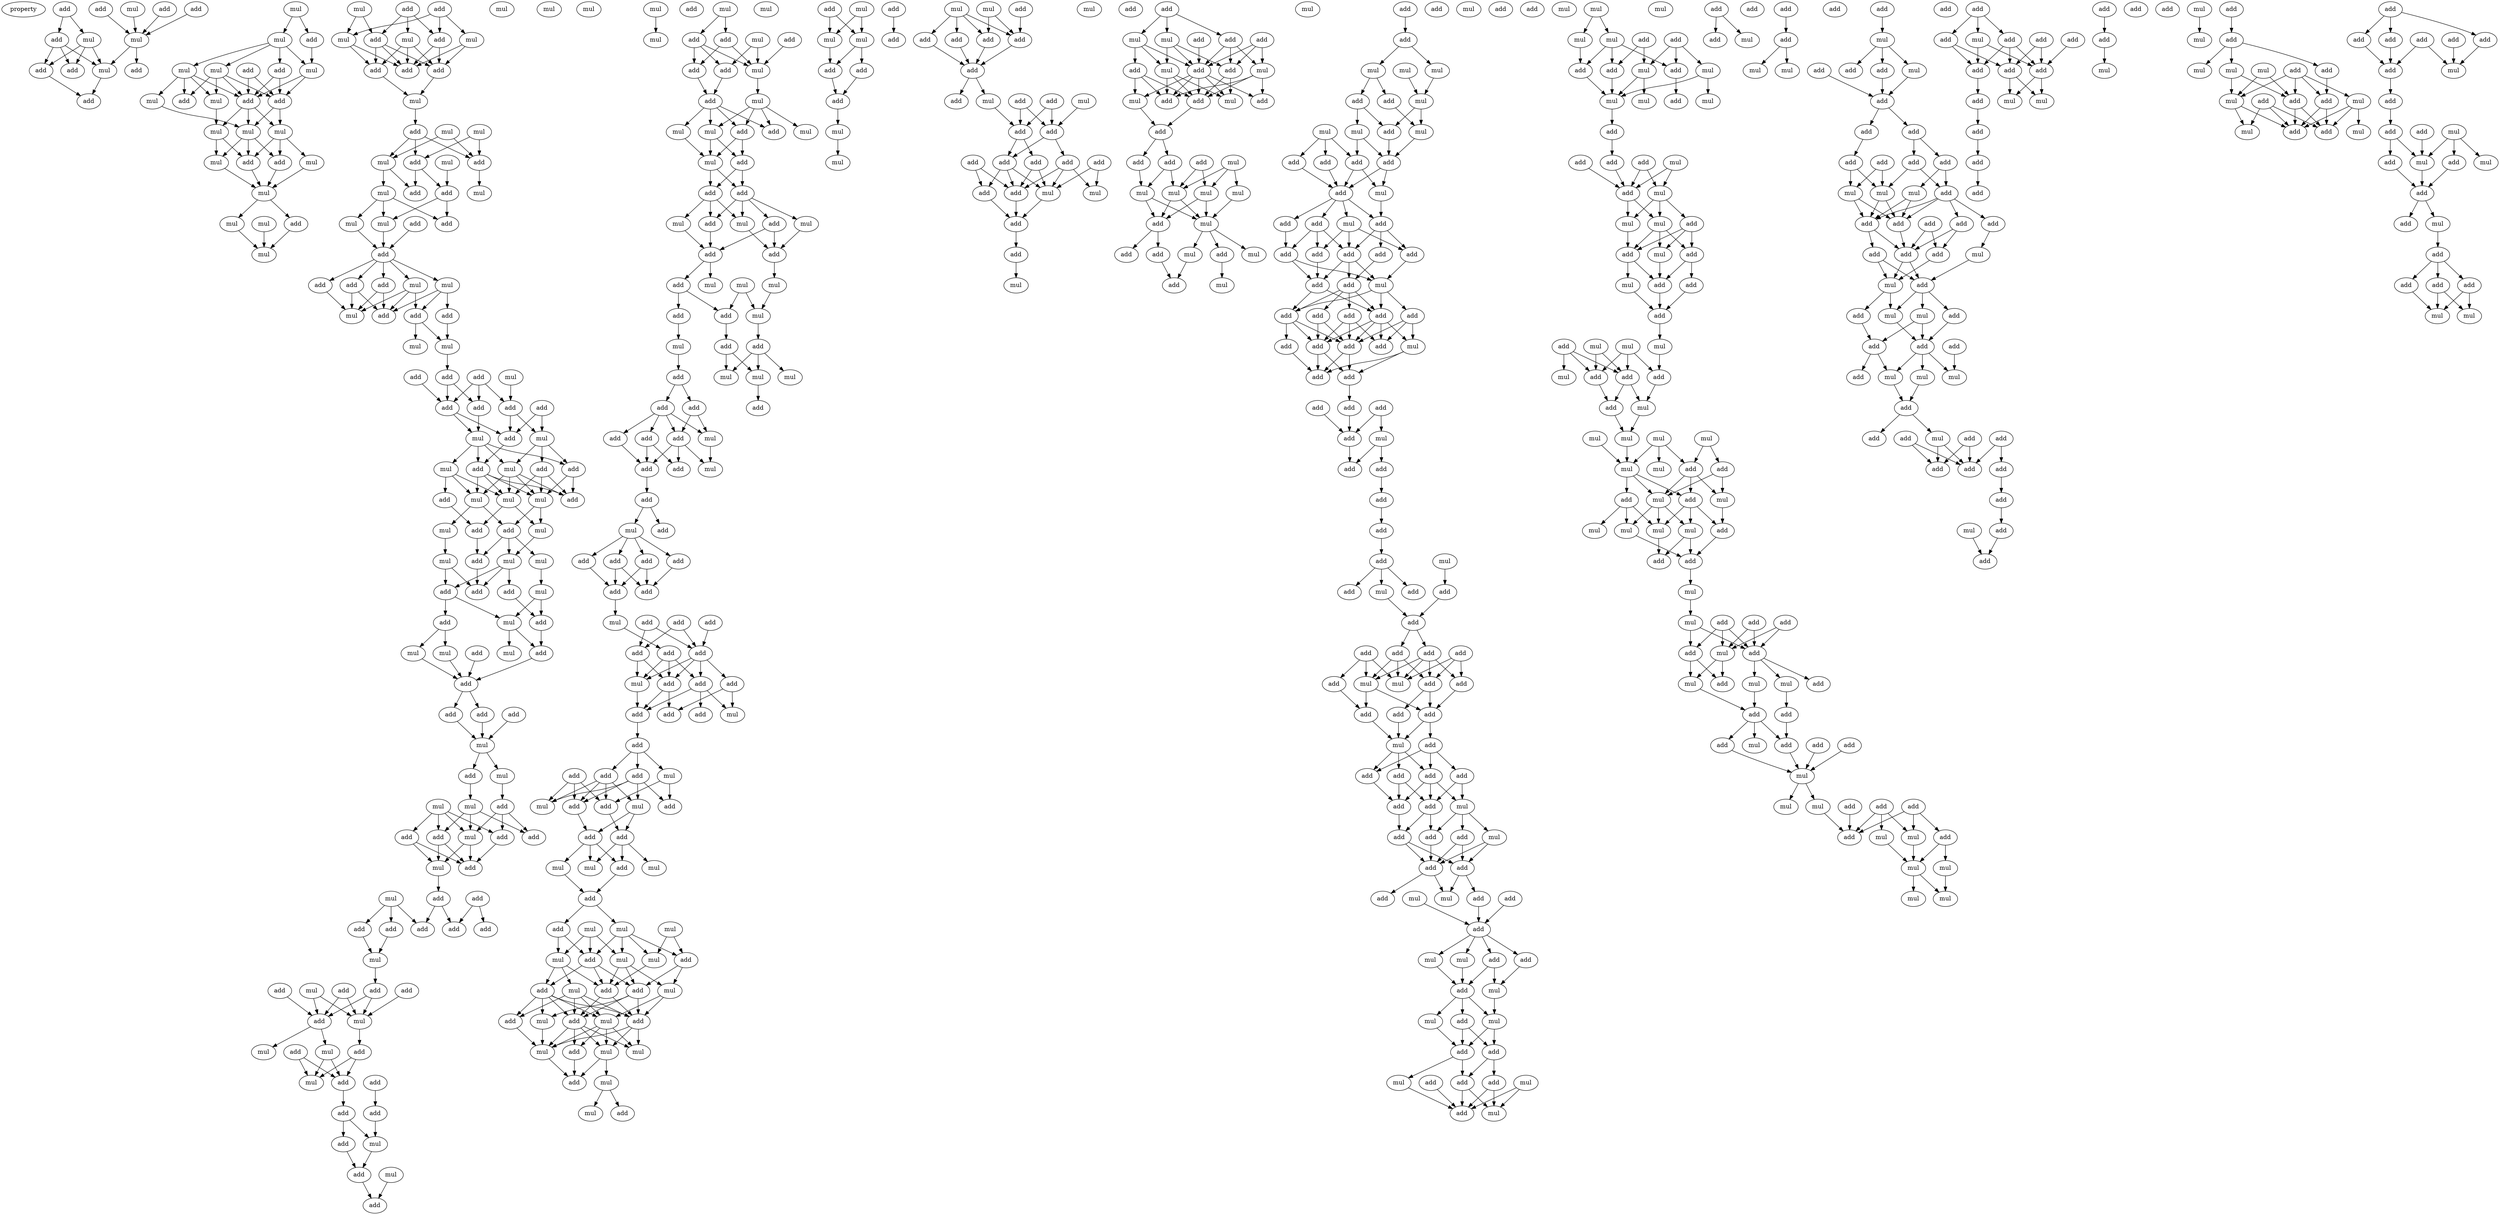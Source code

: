 digraph {
    node [fontcolor=black]
    property [mul=2,lf=2.0]
    0 [ label = mul ];
    1 [ label = add ];
    2 [ label = add ];
    3 [ label = add ];
    4 [ label = add ];
    5 [ label = add ];
    6 [ label = mul ];
    7 [ label = mul ];
    8 [ label = mul ];
    9 [ label = add ];
    10 [ label = add ];
    11 [ label = add ];
    12 [ label = add ];
    13 [ label = mul ];
    14 [ label = mul ];
    15 [ label = add ];
    16 [ label = mul ];
    17 [ label = mul ];
    18 [ label = mul ];
    19 [ label = add ];
    20 [ label = add ];
    21 [ label = add ];
    22 [ label = add ];
    23 [ label = add ];
    24 [ label = mul ];
    25 [ label = mul ];
    26 [ label = mul ];
    27 [ label = mul ];
    28 [ label = mul ];
    29 [ label = add ];
    30 [ label = add ];
    31 [ label = mul ];
    32 [ label = mul ];
    33 [ label = mul ];
    34 [ label = add ];
    35 [ label = mul ];
    36 [ label = mul ];
    37 [ label = mul ];
    38 [ label = mul ];
    39 [ label = add ];
    40 [ label = add ];
    41 [ label = add ];
    42 [ label = mul ];
    43 [ label = mul ];
    44 [ label = mul ];
    45 [ label = add ];
    46 [ label = add ];
    47 [ label = add ];
    48 [ label = add ];
    49 [ label = mul ];
    50 [ label = add ];
    51 [ label = mul ];
    52 [ label = mul ];
    53 [ label = mul ];
    54 [ label = mul ];
    55 [ label = add ];
    56 [ label = add ];
    57 [ label = mul ];
    58 [ label = add ];
    59 [ label = mul ];
    60 [ label = add ];
    61 [ label = add ];
    62 [ label = mul ];
    63 [ label = add ];
    64 [ label = mul ];
    65 [ label = add ];
    66 [ label = add ];
    67 [ label = add ];
    68 [ label = mul ];
    69 [ label = add ];
    70 [ label = mul ];
    71 [ label = add ];
    72 [ label = add ];
    73 [ label = mul ];
    74 [ label = add ];
    75 [ label = mul ];
    76 [ label = mul ];
    77 [ label = mul ];
    78 [ label = add ];
    79 [ label = add ];
    80 [ label = add ];
    81 [ label = add ];
    82 [ label = add ];
    83 [ label = add ];
    84 [ label = add ];
    85 [ label = add ];
    86 [ label = mul ];
    87 [ label = mul ];
    88 [ label = add ];
    89 [ label = mul ];
    90 [ label = add ];
    91 [ label = add ];
    92 [ label = mul ];
    93 [ label = add ];
    94 [ label = add ];
    95 [ label = mul ];
    96 [ label = mul ];
    97 [ label = mul ];
    98 [ label = add ];
    99 [ label = mul ];
    100 [ label = mul ];
    101 [ label = add ];
    102 [ label = add ];
    103 [ label = mul ];
    104 [ label = mul ];
    105 [ label = mul ];
    106 [ label = add ];
    107 [ label = mul ];
    108 [ label = add ];
    109 [ label = add ];
    110 [ label = add ];
    111 [ label = add ];
    112 [ label = mul ];
    113 [ label = mul ];
    114 [ label = mul ];
    115 [ label = add ];
    116 [ label = mul ];
    117 [ label = add ];
    118 [ label = add ];
    119 [ label = mul ];
    120 [ label = add ];
    121 [ label = mul ];
    122 [ label = add ];
    123 [ label = add ];
    124 [ label = mul ];
    125 [ label = mul ];
    126 [ label = add ];
    127 [ label = mul ];
    128 [ label = mul ];
    129 [ label = add ];
    130 [ label = add ];
    131 [ label = add ];
    132 [ label = add ];
    133 [ label = mul ];
    134 [ label = add ];
    135 [ label = mul ];
    136 [ label = add ];
    137 [ label = add ];
    138 [ label = add ];
    139 [ label = mul ];
    140 [ label = add ];
    141 [ label = add ];
    142 [ label = add ];
    143 [ label = add ];
    144 [ label = add ];
    145 [ label = mul ];
    146 [ label = add ];
    147 [ label = add ];
    148 [ label = mul ];
    149 [ label = add ];
    150 [ label = add ];
    151 [ label = add ];
    152 [ label = mul ];
    153 [ label = add ];
    154 [ label = add ];
    155 [ label = mul ];
    156 [ label = mul ];
    157 [ label = mul ];
    158 [ label = add ];
    159 [ label = add ];
    160 [ label = add ];
    161 [ label = add ];
    162 [ label = mul ];
    163 [ label = mul ];
    164 [ label = add ];
    165 [ label = mul ];
    166 [ label = add ];
    167 [ label = mul ];
    168 [ label = mul ];
    169 [ label = add ];
    170 [ label = add ];
    171 [ label = mul ];
    172 [ label = add ];
    173 [ label = mul ];
    174 [ label = add ];
    175 [ label = add ];
    176 [ label = add ];
    177 [ label = mul ];
    178 [ label = add ];
    179 [ label = mul ];
    180 [ label = add ];
    181 [ label = add ];
    182 [ label = mul ];
    183 [ label = mul ];
    184 [ label = add ];
    185 [ label = mul ];
    186 [ label = mul ];
    187 [ label = add ];
    188 [ label = add ];
    189 [ label = add ];
    190 [ label = add ];
    191 [ label = mul ];
    192 [ label = mul ];
    193 [ label = add ];
    194 [ label = mul ];
    195 [ label = add ];
    196 [ label = add ];
    197 [ label = mul ];
    198 [ label = mul ];
    199 [ label = mul ];
    200 [ label = add ];
    201 [ label = add ];
    202 [ label = add ];
    203 [ label = mul ];
    204 [ label = mul ];
    205 [ label = add ];
    206 [ label = add ];
    207 [ label = mul ];
    208 [ label = add ];
    209 [ label = mul ];
    210 [ label = mul ];
    211 [ label = add ];
    212 [ label = add ];
    213 [ label = add ];
    214 [ label = add ];
    215 [ label = add ];
    216 [ label = add ];
    217 [ label = mul ];
    218 [ label = add ];
    219 [ label = add ];
    220 [ label = mul ];
    221 [ label = add ];
    222 [ label = mul ];
    223 [ label = add ];
    224 [ label = add ];
    225 [ label = mul ];
    226 [ label = add ];
    227 [ label = add ];
    228 [ label = add ];
    229 [ label = add ];
    230 [ label = add ];
    231 [ label = mul ];
    232 [ label = add ];
    233 [ label = add ];
    234 [ label = add ];
    235 [ label = add ];
    236 [ label = add ];
    237 [ label = add ];
    238 [ label = mul ];
    239 [ label = add ];
    240 [ label = add ];
    241 [ label = add ];
    242 [ label = add ];
    243 [ label = add ];
    244 [ label = add ];
    245 [ label = mul ];
    246 [ label = add ];
    247 [ label = add ];
    248 [ label = add ];
    249 [ label = add ];
    250 [ label = mul ];
    251 [ label = mul ];
    252 [ label = add ];
    253 [ label = add ];
    254 [ label = mul ];
    255 [ label = add ];
    256 [ label = add ];
    257 [ label = add ];
    258 [ label = mul ];
    259 [ label = mul ];
    260 [ label = mul ];
    261 [ label = add ];
    262 [ label = add ];
    263 [ label = add ];
    264 [ label = mul ];
    265 [ label = mul ];
    266 [ label = mul ];
    267 [ label = mul ];
    268 [ label = add ];
    269 [ label = mul ];
    270 [ label = mul ];
    271 [ label = add ];
    272 [ label = mul ];
    273 [ label = add ];
    274 [ label = add ];
    275 [ label = mul ];
    276 [ label = add ];
    277 [ label = add ];
    278 [ label = add ];
    279 [ label = mul ];
    280 [ label = add ];
    281 [ label = mul ];
    282 [ label = mul ];
    283 [ label = add ];
    284 [ label = mul ];
    285 [ label = mul ];
    286 [ label = mul ];
    287 [ label = add ];
    288 [ label = mul ];
    289 [ label = add ];
    290 [ label = add ];
    291 [ label = mul ];
    292 [ label = add ];
    293 [ label = mul ];
    294 [ label = mul ];
    295 [ label = add ];
    296 [ label = add ];
    297 [ label = add ];
    298 [ label = add ];
    299 [ label = mul ];
    300 [ label = mul ];
    301 [ label = add ];
    302 [ label = mul ];
    303 [ label = mul ];
    304 [ label = add ];
    305 [ label = add ];
    306 [ label = add ];
    307 [ label = add ];
    308 [ label = mul ];
    309 [ label = add ];
    310 [ label = mul ];
    311 [ label = add ];
    312 [ label = add ];
    313 [ label = mul ];
    314 [ label = add ];
    315 [ label = add ];
    316 [ label = add ];
    317 [ label = add ];
    318 [ label = add ];
    319 [ label = add ];
    320 [ label = add ];
    321 [ label = add ];
    322 [ label = add ];
    323 [ label = mul ];
    324 [ label = add ];
    325 [ label = mul ];
    326 [ label = add ];
    327 [ label = add ];
    328 [ label = add ];
    329 [ label = mul ];
    330 [ label = add ];
    331 [ label = mul ];
    332 [ label = add ];
    333 [ label = mul ];
    334 [ label = add ];
    335 [ label = add ];
    336 [ label = add ];
    337 [ label = add ];
    338 [ label = mul ];
    339 [ label = mul ];
    340 [ label = add ];
    341 [ label = add ];
    342 [ label = add ];
    343 [ label = mul ];
    344 [ label = mul ];
    345 [ label = add ];
    346 [ label = add ];
    347 [ label = mul ];
    348 [ label = add ];
    349 [ label = add ];
    350 [ label = add ];
    351 [ label = mul ];
    352 [ label = mul ];
    353 [ label = mul ];
    354 [ label = mul ];
    355 [ label = add ];
    356 [ label = mul ];
    357 [ label = mul ];
    358 [ label = add ];
    359 [ label = add ];
    360 [ label = add ];
    361 [ label = mul ];
    362 [ label = mul ];
    363 [ label = mul ];
    364 [ label = add ];
    365 [ label = add ];
    366 [ label = add ];
    367 [ label = mul ];
    368 [ label = mul ];
    369 [ label = add ];
    370 [ label = mul ];
    371 [ label = add ];
    372 [ label = mul ];
    373 [ label = add ];
    374 [ label = add ];
    375 [ label = mul ];
    376 [ label = mul ];
    377 [ label = mul ];
    378 [ label = add ];
    379 [ label = add ];
    380 [ label = add ];
    381 [ label = add ];
    382 [ label = add ];
    383 [ label = mul ];
    384 [ label = mul ];
    385 [ label = add ];
    386 [ label = add ];
    387 [ label = add ];
    388 [ label = add ];
    389 [ label = add ];
    390 [ label = add ];
    391 [ label = add ];
    392 [ label = add ];
    393 [ label = mul ];
    394 [ label = mul ];
    395 [ label = add ];
    396 [ label = add ];
    397 [ label = add ];
    398 [ label = add ];
    399 [ label = add ];
    400 [ label = add ];
    401 [ label = add ];
    402 [ label = add ];
    403 [ label = add ];
    404 [ label = add ];
    405 [ label = add ];
    406 [ label = mul ];
    407 [ label = add ];
    408 [ label = add ];
    409 [ label = add ];
    410 [ label = add ];
    411 [ label = add ];
    412 [ label = add ];
    413 [ label = mul ];
    414 [ label = add ];
    415 [ label = add ];
    416 [ label = add ];
    417 [ label = add ];
    418 [ label = add ];
    419 [ label = add ];
    420 [ label = add ];
    421 [ label = mul ];
    422 [ label = add ];
    423 [ label = add ];
    424 [ label = mul ];
    425 [ label = add ];
    426 [ label = add ];
    427 [ label = add ];
    428 [ label = add ];
    429 [ label = add ];
    430 [ label = mul ];
    431 [ label = add ];
    432 [ label = mul ];
    433 [ label = add ];
    434 [ label = add ];
    435 [ label = mul ];
    436 [ label = add ];
    437 [ label = add ];
    438 [ label = add ];
    439 [ label = add ];
    440 [ label = add ];
    441 [ label = mul ];
    442 [ label = add ];
    443 [ label = add ];
    444 [ label = add ];
    445 [ label = add ];
    446 [ label = add ];
    447 [ label = mul ];
    448 [ label = add ];
    449 [ label = add ];
    450 [ label = mul ];
    451 [ label = add ];
    452 [ label = add ];
    453 [ label = add ];
    454 [ label = add ];
    455 [ label = add ];
    456 [ label = add ];
    457 [ label = mul ];
    458 [ label = add ];
    459 [ label = mul ];
    460 [ label = add ];
    461 [ label = mul ];
    462 [ label = add ];
    463 [ label = mul ];
    464 [ label = add ];
    465 [ label = mul ];
    466 [ label = add ];
    467 [ label = mul ];
    468 [ label = mul ];
    469 [ label = add ];
    470 [ label = add ];
    471 [ label = add ];
    472 [ label = mul ];
    473 [ label = add ];
    474 [ label = add ];
    475 [ label = add ];
    476 [ label = mul ];
    477 [ label = mul ];
    478 [ label = add ];
    479 [ label = mul ];
    480 [ label = add ];
    481 [ label = mul ];
    482 [ label = mul ];
    483 [ label = add ];
    484 [ label = add ];
    485 [ label = mul ];
    486 [ label = add ];
    487 [ label = add ];
    488 [ label = mul ];
    489 [ label = add ];
    490 [ label = mul ];
    491 [ label = mul ];
    492 [ label = mul ];
    493 [ label = add ];
    494 [ label = add ];
    495 [ label = mul ];
    496 [ label = add ];
    497 [ label = add ];
    498 [ label = add ];
    499 [ label = mul ];
    500 [ label = mul ];
    501 [ label = mul ];
    502 [ label = add ];
    503 [ label = add ];
    504 [ label = mul ];
    505 [ label = add ];
    506 [ label = add ];
    507 [ label = add ];
    508 [ label = mul ];
    509 [ label = add ];
    510 [ label = add ];
    511 [ label = mul ];
    512 [ label = mul ];
    513 [ label = mul ];
    514 [ label = mul ];
    515 [ label = add ];
    516 [ label = mul ];
    517 [ label = add ];
    518 [ label = add ];
    519 [ label = add ];
    520 [ label = mul ];
    521 [ label = mul ];
    522 [ label = mul ];
    523 [ label = mul ];
    524 [ label = mul ];
    525 [ label = mul ];
    526 [ label = mul ];
    527 [ label = add ];
    528 [ label = add ];
    529 [ label = mul ];
    530 [ label = add ];
    531 [ label = mul ];
    532 [ label = add ];
    533 [ label = mul ];
    534 [ label = mul ];
    535 [ label = mul ];
    536 [ label = mul ];
    537 [ label = add ];
    538 [ label = add ];
    539 [ label = add ];
    540 [ label = mul ];
    541 [ label = add ];
    542 [ label = add ];
    543 [ label = add ];
    544 [ label = mul ];
    545 [ label = mul ];
    546 [ label = add ];
    547 [ label = add ];
    548 [ label = add ];
    549 [ label = mul ];
    550 [ label = mul ];
    551 [ label = add ];
    552 [ label = mul ];
    553 [ label = add ];
    554 [ label = add ];
    555 [ label = add ];
    556 [ label = add ];
    557 [ label = mul ];
    558 [ label = add ];
    559 [ label = add ];
    560 [ label = mul ];
    561 [ label = add ];
    562 [ label = mul ];
    563 [ label = mul ];
    564 [ label = add ];
    565 [ label = add ];
    566 [ label = mul ];
    567 [ label = mul ];
    568 [ label = add ];
    569 [ label = add ];
    570 [ label = mul ];
    571 [ label = mul ];
    572 [ label = mul ];
    573 [ label = mul ];
    574 [ label = add ];
    575 [ label = add ];
    576 [ label = mul ];
    577 [ label = add ];
    578 [ label = add ];
    579 [ label = add ];
    580 [ label = add ];
    581 [ label = mul ];
    582 [ label = mul ];
    583 [ label = add ];
    584 [ label = add ];
    585 [ label = mul ];
    586 [ label = add ];
    587 [ label = add ];
    588 [ label = mul ];
    589 [ label = add ];
    590 [ label = add ];
    591 [ label = add ];
    592 [ label = add ];
    593 [ label = add ];
    594 [ label = add ];
    595 [ label = add ];
    596 [ label = add ];
    597 [ label = mul ];
    598 [ label = mul ];
    599 [ label = mul ];
    600 [ label = add ];
    601 [ label = add ];
    602 [ label = add ];
    603 [ label = add ];
    604 [ label = add ];
    605 [ label = add ];
    606 [ label = mul ];
    607 [ label = add ];
    608 [ label = add ];
    609 [ label = add ];
    610 [ label = add ];
    611 [ label = mul ];
    612 [ label = mul ];
    613 [ label = add ];
    614 [ label = add ];
    615 [ label = mul ];
    616 [ label = add ];
    617 [ label = add ];
    618 [ label = add ];
    619 [ label = mul ];
    620 [ label = mul ];
    621 [ label = mul ];
    622 [ label = add ];
    623 [ label = add ];
    624 [ label = add ];
    625 [ label = add ];
    626 [ label = add ];
    627 [ label = mul ];
    628 [ label = add ];
    629 [ label = add ];
    630 [ label = add ];
    631 [ label = add ];
    632 [ label = add ];
    633 [ label = mul ];
    634 [ label = add ];
    635 [ label = add ];
    636 [ label = add ];
    637 [ label = add ];
    638 [ label = add ];
    639 [ label = add ];
    640 [ label = add ];
    641 [ label = mul ];
    642 [ label = add ];
    643 [ label = add ];
    644 [ label = add ];
    645 [ label = add ];
    646 [ label = mul ];
    647 [ label = mul ];
    648 [ label = add ];
    649 [ label = add ];
    650 [ label = add ];
    651 [ label = add ];
    652 [ label = add ];
    653 [ label = add ];
    654 [ label = mul ];
    655 [ label = add ];
    656 [ label = mul ];
    657 [ label = mul ];
    658 [ label = add ];
    659 [ label = add ];
    660 [ label = add ];
    661 [ label = add ];
    662 [ label = mul ];
    663 [ label = mul ];
    664 [ label = mul ];
    665 [ label = mul ];
    666 [ label = add ];
    667 [ label = mul ];
    668 [ label = add ];
    669 [ label = add ];
    670 [ label = mul ];
    671 [ label = add ];
    672 [ label = add ];
    673 [ label = mul ];
    674 [ label = add ];
    675 [ label = add ];
    676 [ label = add ];
    677 [ label = add ];
    678 [ label = add ];
    679 [ label = add ];
    680 [ label = mul ];
    681 [ label = add ];
    682 [ label = add ];
    683 [ label = add ];
    684 [ label = add ];
    685 [ label = mul ];
    686 [ label = add ];
    687 [ label = mul ];
    688 [ label = add ];
    689 [ label = mul ];
    690 [ label = add ];
    691 [ label = add ];
    692 [ label = mul ];
    693 [ label = add ];
    694 [ label = add ];
    695 [ label = add ];
    696 [ label = add ];
    697 [ label = mul ];
    698 [ label = mul ];
    0 -> 6 [ name = 0 ];
    1 -> 5 [ name = 1 ];
    1 -> 7 [ name = 2 ];
    2 -> 6 [ name = 3 ];
    3 -> 6 [ name = 4 ];
    4 -> 6 [ name = 5 ];
    5 -> 8 [ name = 6 ];
    5 -> 9 [ name = 7 ];
    5 -> 11 [ name = 8 ];
    6 -> 8 [ name = 9 ];
    6 -> 10 [ name = 10 ];
    7 -> 8 [ name = 11 ];
    7 -> 9 [ name = 12 ];
    7 -> 11 [ name = 13 ];
    8 -> 12 [ name = 14 ];
    11 -> 12 [ name = 15 ];
    13 -> 14 [ name = 16 ];
    13 -> 15 [ name = 17 ];
    14 -> 16 [ name = 18 ];
    14 -> 17 [ name = 19 ];
    14 -> 18 [ name = 20 ];
    14 -> 20 [ name = 21 ];
    15 -> 16 [ name = 22 ];
    16 -> 21 [ name = 23 ];
    16 -> 22 [ name = 24 ];
    17 -> 22 [ name = 25 ];
    17 -> 23 [ name = 26 ];
    17 -> 24 [ name = 27 ];
    17 -> 25 [ name = 28 ];
    18 -> 21 [ name = 29 ];
    18 -> 22 [ name = 30 ];
    18 -> 23 [ name = 31 ];
    18 -> 24 [ name = 32 ];
    19 -> 21 [ name = 33 ];
    19 -> 22 [ name = 34 ];
    20 -> 21 [ name = 35 ];
    20 -> 22 [ name = 36 ];
    21 -> 27 [ name = 37 ];
    21 -> 28 [ name = 38 ];
    22 -> 26 [ name = 39 ];
    22 -> 27 [ name = 40 ];
    22 -> 28 [ name = 41 ];
    24 -> 26 [ name = 42 ];
    25 -> 27 [ name = 43 ];
    26 -> 29 [ name = 44 ];
    26 -> 31 [ name = 45 ];
    27 -> 29 [ name = 46 ];
    27 -> 30 [ name = 47 ];
    27 -> 31 [ name = 48 ];
    28 -> 29 [ name = 49 ];
    28 -> 30 [ name = 50 ];
    28 -> 32 [ name = 51 ];
    29 -> 33 [ name = 52 ];
    30 -> 33 [ name = 53 ];
    31 -> 33 [ name = 54 ];
    32 -> 33 [ name = 55 ];
    33 -> 34 [ name = 56 ];
    33 -> 36 [ name = 57 ];
    34 -> 37 [ name = 58 ];
    35 -> 37 [ name = 59 ];
    36 -> 37 [ name = 60 ];
    38 -> 42 [ name = 61 ];
    38 -> 45 [ name = 62 ];
    39 -> 41 [ name = 63 ];
    39 -> 43 [ name = 64 ];
    39 -> 45 [ name = 65 ];
    40 -> 41 [ name = 66 ];
    40 -> 42 [ name = 67 ];
    40 -> 44 [ name = 68 ];
    41 -> 46 [ name = 69 ];
    41 -> 47 [ name = 70 ];
    42 -> 47 [ name = 71 ];
    42 -> 48 [ name = 72 ];
    43 -> 46 [ name = 73 ];
    43 -> 47 [ name = 74 ];
    43 -> 48 [ name = 75 ];
    44 -> 46 [ name = 76 ];
    44 -> 47 [ name = 77 ];
    45 -> 46 [ name = 78 ];
    45 -> 47 [ name = 79 ];
    45 -> 48 [ name = 80 ];
    46 -> 49 [ name = 81 ];
    48 -> 49 [ name = 82 ];
    49 -> 50 [ name = 83 ];
    50 -> 53 [ name = 84 ];
    50 -> 55 [ name = 85 ];
    50 -> 56 [ name = 86 ];
    51 -> 53 [ name = 87 ];
    51 -> 56 [ name = 88 ];
    52 -> 55 [ name = 89 ];
    52 -> 56 [ name = 90 ];
    53 -> 57 [ name = 91 ];
    53 -> 60 [ name = 92 ];
    54 -> 58 [ name = 93 ];
    55 -> 58 [ name = 94 ];
    55 -> 60 [ name = 95 ];
    56 -> 59 [ name = 96 ];
    57 -> 62 [ name = 97 ];
    57 -> 63 [ name = 98 ];
    57 -> 64 [ name = 99 ];
    58 -> 63 [ name = 100 ];
    58 -> 64 [ name = 101 ];
    61 -> 65 [ name = 102 ];
    62 -> 65 [ name = 103 ];
    64 -> 65 [ name = 104 ];
    65 -> 66 [ name = 105 ];
    65 -> 67 [ name = 106 ];
    65 -> 68 [ name = 107 ];
    65 -> 69 [ name = 108 ];
    65 -> 70 [ name = 109 ];
    66 -> 73 [ name = 110 ];
    66 -> 74 [ name = 111 ];
    67 -> 73 [ name = 112 ];
    67 -> 74 [ name = 113 ];
    68 -> 71 [ name = 114 ];
    68 -> 73 [ name = 115 ];
    68 -> 74 [ name = 116 ];
    69 -> 73 [ name = 117 ];
    70 -> 71 [ name = 118 ];
    70 -> 72 [ name = 119 ];
    70 -> 74 [ name = 120 ];
    71 -> 75 [ name = 121 ];
    71 -> 76 [ name = 122 ];
    72 -> 76 [ name = 123 ];
    76 -> 80 [ name = 124 ];
    77 -> 81 [ name = 125 ];
    78 -> 83 [ name = 126 ];
    79 -> 81 [ name = 127 ];
    79 -> 82 [ name = 128 ];
    79 -> 83 [ name = 129 ];
    80 -> 82 [ name = 130 ];
    80 -> 83 [ name = 131 ];
    81 -> 85 [ name = 132 ];
    81 -> 86 [ name = 133 ];
    82 -> 87 [ name = 134 ];
    83 -> 85 [ name = 135 ];
    83 -> 87 [ name = 136 ];
    84 -> 85 [ name = 137 ];
    84 -> 86 [ name = 138 ];
    85 -> 91 [ name = 139 ];
    86 -> 88 [ name = 140 ];
    86 -> 90 [ name = 141 ];
    86 -> 92 [ name = 142 ];
    87 -> 88 [ name = 143 ];
    87 -> 89 [ name = 144 ];
    87 -> 91 [ name = 145 ];
    87 -> 92 [ name = 146 ];
    88 -> 94 [ name = 147 ];
    88 -> 96 [ name = 148 ];
    89 -> 93 [ name = 149 ];
    89 -> 95 [ name = 150 ];
    89 -> 97 [ name = 151 ];
    90 -> 94 [ name = 152 ];
    90 -> 95 [ name = 153 ];
    90 -> 96 [ name = 154 ];
    91 -> 94 [ name = 155 ];
    91 -> 95 [ name = 156 ];
    91 -> 96 [ name = 157 ];
    91 -> 97 [ name = 158 ];
    92 -> 94 [ name = 159 ];
    92 -> 95 [ name = 160 ];
    92 -> 96 [ name = 161 ];
    92 -> 97 [ name = 162 ];
    93 -> 101 [ name = 163 ];
    95 -> 100 [ name = 164 ];
    95 -> 101 [ name = 165 ];
    96 -> 98 [ name = 166 ];
    96 -> 100 [ name = 167 ];
    97 -> 98 [ name = 168 ];
    97 -> 99 [ name = 169 ];
    98 -> 102 [ name = 170 ];
    98 -> 104 [ name = 171 ];
    98 -> 105 [ name = 172 ];
    99 -> 103 [ name = 173 ];
    100 -> 104 [ name = 174 ];
    101 -> 102 [ name = 175 ];
    102 -> 109 [ name = 176 ];
    103 -> 108 [ name = 177 ];
    103 -> 109 [ name = 178 ];
    104 -> 106 [ name = 179 ];
    104 -> 108 [ name = 180 ];
    104 -> 109 [ name = 181 ];
    105 -> 107 [ name = 182 ];
    106 -> 110 [ name = 183 ];
    107 -> 110 [ name = 184 ];
    107 -> 112 [ name = 185 ];
    108 -> 111 [ name = 186 ];
    108 -> 112 [ name = 187 ];
    110 -> 115 [ name = 188 ];
    111 -> 113 [ name = 189 ];
    111 -> 114 [ name = 190 ];
    112 -> 115 [ name = 191 ];
    112 -> 116 [ name = 192 ];
    113 -> 118 [ name = 193 ];
    114 -> 118 [ name = 194 ];
    115 -> 118 [ name = 195 ];
    117 -> 118 [ name = 196 ];
    118 -> 120 [ name = 197 ];
    118 -> 122 [ name = 198 ];
    120 -> 124 [ name = 199 ];
    122 -> 124 [ name = 200 ];
    123 -> 124 [ name = 201 ];
    124 -> 125 [ name = 202 ];
    124 -> 126 [ name = 203 ];
    125 -> 129 [ name = 204 ];
    126 -> 127 [ name = 205 ];
    127 -> 130 [ name = 206 ];
    127 -> 133 [ name = 207 ];
    127 -> 134 [ name = 208 ];
    128 -> 131 [ name = 209 ];
    128 -> 132 [ name = 210 ];
    128 -> 133 [ name = 211 ];
    128 -> 134 [ name = 212 ];
    129 -> 130 [ name = 213 ];
    129 -> 131 [ name = 214 ];
    129 -> 133 [ name = 215 ];
    131 -> 136 [ name = 216 ];
    132 -> 135 [ name = 217 ];
    132 -> 136 [ name = 218 ];
    133 -> 135 [ name = 219 ];
    133 -> 136 [ name = 220 ];
    134 -> 135 [ name = 221 ];
    134 -> 136 [ name = 222 ];
    135 -> 138 [ name = 223 ];
    137 -> 141 [ name = 224 ];
    137 -> 143 [ name = 225 ];
    138 -> 142 [ name = 226 ];
    138 -> 143 [ name = 227 ];
    139 -> 140 [ name = 228 ];
    139 -> 142 [ name = 229 ];
    139 -> 144 [ name = 230 ];
    140 -> 145 [ name = 231 ];
    144 -> 145 [ name = 232 ];
    145 -> 146 [ name = 233 ];
    146 -> 151 [ name = 234 ];
    146 -> 152 [ name = 235 ];
    147 -> 152 [ name = 236 ];
    148 -> 151 [ name = 237 ];
    148 -> 152 [ name = 238 ];
    149 -> 151 [ name = 239 ];
    149 -> 152 [ name = 240 ];
    150 -> 151 [ name = 241 ];
    151 -> 155 [ name = 242 ];
    151 -> 156 [ name = 243 ];
    152 -> 154 [ name = 244 ];
    153 -> 157 [ name = 245 ];
    153 -> 158 [ name = 246 ];
    154 -> 157 [ name = 247 ];
    154 -> 158 [ name = 248 ];
    156 -> 157 [ name = 249 ];
    156 -> 158 [ name = 250 ];
    158 -> 160 [ name = 251 ];
    159 -> 161 [ name = 252 ];
    160 -> 164 [ name = 253 ];
    160 -> 165 [ name = 254 ];
    161 -> 165 [ name = 255 ];
    163 -> 168 [ name = 256 ];
    164 -> 166 [ name = 257 ];
    165 -> 166 [ name = 258 ];
    166 -> 170 [ name = 259 ];
    167 -> 170 [ name = 260 ];
    171 -> 172 [ name = 261 ];
    171 -> 174 [ name = 262 ];
    172 -> 176 [ name = 263 ];
    172 -> 177 [ name = 264 ];
    172 -> 178 [ name = 265 ];
    173 -> 177 [ name = 266 ];
    173 -> 178 [ name = 267 ];
    174 -> 176 [ name = 268 ];
    174 -> 177 [ name = 269 ];
    175 -> 177 [ name = 270 ];
    176 -> 180 [ name = 271 ];
    177 -> 179 [ name = 272 ];
    178 -> 180 [ name = 273 ];
    179 -> 181 [ name = 274 ];
    179 -> 183 [ name = 275 ];
    179 -> 184 [ name = 276 ];
    179 -> 185 [ name = 277 ];
    180 -> 181 [ name = 278 ];
    180 -> 182 [ name = 279 ];
    180 -> 183 [ name = 280 ];
    180 -> 184 [ name = 281 ];
    181 -> 186 [ name = 282 ];
    181 -> 187 [ name = 283 ];
    182 -> 186 [ name = 284 ];
    183 -> 186 [ name = 285 ];
    183 -> 187 [ name = 286 ];
    186 -> 188 [ name = 287 ];
    186 -> 189 [ name = 288 ];
    187 -> 188 [ name = 289 ];
    187 -> 189 [ name = 290 ];
    188 -> 190 [ name = 291 ];
    188 -> 191 [ name = 292 ];
    188 -> 193 [ name = 293 ];
    188 -> 194 [ name = 294 ];
    189 -> 190 [ name = 295 ];
    189 -> 192 [ name = 296 ];
    189 -> 194 [ name = 297 ];
    190 -> 195 [ name = 298 ];
    191 -> 196 [ name = 299 ];
    192 -> 195 [ name = 300 ];
    193 -> 195 [ name = 301 ];
    193 -> 196 [ name = 302 ];
    194 -> 196 [ name = 303 ];
    195 -> 199 [ name = 304 ];
    195 -> 200 [ name = 305 ];
    196 -> 197 [ name = 306 ];
    197 -> 203 [ name = 307 ];
    198 -> 201 [ name = 308 ];
    198 -> 203 [ name = 309 ];
    200 -> 201 [ name = 310 ];
    200 -> 202 [ name = 311 ];
    201 -> 206 [ name = 312 ];
    202 -> 204 [ name = 313 ];
    203 -> 205 [ name = 314 ];
    204 -> 208 [ name = 315 ];
    205 -> 207 [ name = 316 ];
    205 -> 209 [ name = 317 ];
    205 -> 210 [ name = 318 ];
    206 -> 209 [ name = 319 ];
    206 -> 210 [ name = 320 ];
    208 -> 211 [ name = 321 ];
    208 -> 212 [ name = 322 ];
    210 -> 213 [ name = 323 ];
    211 -> 214 [ name = 324 ];
    211 -> 215 [ name = 325 ];
    211 -> 216 [ name = 326 ];
    211 -> 217 [ name = 327 ];
    212 -> 216 [ name = 328 ];
    212 -> 217 [ name = 329 ];
    214 -> 219 [ name = 330 ];
    215 -> 218 [ name = 331 ];
    215 -> 219 [ name = 332 ];
    216 -> 218 [ name = 333 ];
    216 -> 219 [ name = 334 ];
    216 -> 220 [ name = 335 ];
    217 -> 220 [ name = 336 ];
    219 -> 221 [ name = 337 ];
    221 -> 222 [ name = 338 ];
    221 -> 223 [ name = 339 ];
    222 -> 224 [ name = 340 ];
    222 -> 226 [ name = 341 ];
    222 -> 227 [ name = 342 ];
    222 -> 228 [ name = 343 ];
    224 -> 229 [ name = 344 ];
    226 -> 230 [ name = 345 ];
    227 -> 229 [ name = 346 ];
    227 -> 230 [ name = 347 ];
    228 -> 229 [ name = 348 ];
    228 -> 230 [ name = 349 ];
    229 -> 231 [ name = 350 ];
    231 -> 236 [ name = 351 ];
    232 -> 235 [ name = 352 ];
    232 -> 237 [ name = 353 ];
    233 -> 235 [ name = 354 ];
    234 -> 235 [ name = 355 ];
    234 -> 237 [ name = 356 ];
    235 -> 238 [ name = 357 ];
    235 -> 239 [ name = 358 ];
    235 -> 240 [ name = 359 ];
    235 -> 241 [ name = 360 ];
    236 -> 238 [ name = 361 ];
    236 -> 239 [ name = 362 ];
    236 -> 240 [ name = 363 ];
    237 -> 238 [ name = 364 ];
    237 -> 240 [ name = 365 ];
    238 -> 243 [ name = 366 ];
    239 -> 242 [ name = 367 ];
    239 -> 243 [ name = 368 ];
    239 -> 245 [ name = 369 ];
    240 -> 243 [ name = 370 ];
    240 -> 244 [ name = 371 ];
    241 -> 244 [ name = 372 ];
    241 -> 245 [ name = 373 ];
    243 -> 246 [ name = 374 ];
    246 -> 247 [ name = 375 ];
    246 -> 249 [ name = 376 ];
    246 -> 250 [ name = 377 ];
    247 -> 251 [ name = 378 ];
    247 -> 253 [ name = 379 ];
    247 -> 254 [ name = 380 ];
    247 -> 255 [ name = 381 ];
    248 -> 253 [ name = 382 ];
    248 -> 254 [ name = 383 ];
    248 -> 255 [ name = 384 ];
    249 -> 251 [ name = 385 ];
    249 -> 252 [ name = 386 ];
    249 -> 253 [ name = 387 ];
    249 -> 254 [ name = 388 ];
    250 -> 252 [ name = 389 ];
    250 -> 255 [ name = 390 ];
    251 -> 256 [ name = 391 ];
    251 -> 257 [ name = 392 ];
    253 -> 256 [ name = 393 ];
    255 -> 257 [ name = 394 ];
    256 -> 258 [ name = 395 ];
    256 -> 259 [ name = 396 ];
    256 -> 261 [ name = 397 ];
    257 -> 259 [ name = 398 ];
    257 -> 260 [ name = 399 ];
    257 -> 261 [ name = 400 ];
    258 -> 262 [ name = 401 ];
    261 -> 262 [ name = 402 ];
    262 -> 263 [ name = 403 ];
    262 -> 266 [ name = 404 ];
    263 -> 268 [ name = 405 ];
    263 -> 270 [ name = 406 ];
    264 -> 268 [ name = 407 ];
    264 -> 269 [ name = 408 ];
    264 -> 270 [ name = 409 ];
    265 -> 267 [ name = 410 ];
    265 -> 271 [ name = 411 ];
    266 -> 267 [ name = 412 ];
    266 -> 268 [ name = 413 ];
    266 -> 269 [ name = 414 ];
    266 -> 271 [ name = 415 ];
    267 -> 274 [ name = 416 ];
    268 -> 273 [ name = 417 ];
    268 -> 274 [ name = 418 ];
    268 -> 276 [ name = 419 ];
    269 -> 274 [ name = 420 ];
    269 -> 275 [ name = 421 ];
    269 -> 276 [ name = 422 ];
    270 -> 272 [ name = 423 ];
    270 -> 273 [ name = 424 ];
    270 -> 274 [ name = 425 ];
    271 -> 275 [ name = 426 ];
    271 -> 276 [ name = 427 ];
    272 -> 277 [ name = 428 ];
    272 -> 278 [ name = 429 ];
    272 -> 279 [ name = 430 ];
    272 -> 280 [ name = 431 ];
    273 -> 277 [ name = 432 ];
    273 -> 278 [ name = 433 ];
    273 -> 279 [ name = 434 ];
    273 -> 280 [ name = 435 ];
    273 -> 281 [ name = 436 ];
    274 -> 278 [ name = 437 ];
    274 -> 280 [ name = 438 ];
    275 -> 278 [ name = 439 ];
    275 -> 279 [ name = 440 ];
    276 -> 278 [ name = 441 ];
    276 -> 280 [ name = 442 ];
    276 -> 281 [ name = 443 ];
    277 -> 285 [ name = 444 ];
    278 -> 282 [ name = 445 ];
    278 -> 284 [ name = 446 ];
    278 -> 285 [ name = 447 ];
    279 -> 282 [ name = 448 ];
    279 -> 283 [ name = 449 ];
    279 -> 284 [ name = 450 ];
    279 -> 285 [ name = 451 ];
    280 -> 282 [ name = 452 ];
    280 -> 283 [ name = 453 ];
    280 -> 284 [ name = 454 ];
    280 -> 285 [ name = 455 ];
    281 -> 285 [ name = 456 ];
    283 -> 287 [ name = 457 ];
    284 -> 286 [ name = 458 ];
    284 -> 287 [ name = 459 ];
    285 -> 287 [ name = 460 ];
    286 -> 288 [ name = 461 ];
    286 -> 289 [ name = 462 ];
    290 -> 293 [ name = 463 ];
    290 -> 294 [ name = 464 ];
    291 -> 293 [ name = 465 ];
    291 -> 294 [ name = 466 ];
    292 -> 295 [ name = 467 ];
    293 -> 296 [ name = 468 ];
    293 -> 297 [ name = 469 ];
    294 -> 296 [ name = 470 ];
    296 -> 298 [ name = 471 ];
    297 -> 298 [ name = 472 ];
    298 -> 303 [ name = 473 ];
    299 -> 306 [ name = 474 ];
    299 -> 307 [ name = 475 ];
    300 -> 304 [ name = 476 ];
    300 -> 305 [ name = 477 ];
    300 -> 306 [ name = 478 ];
    300 -> 307 [ name = 479 ];
    301 -> 306 [ name = 480 ];
    303 -> 308 [ name = 481 ];
    304 -> 309 [ name = 482 ];
    305 -> 309 [ name = 483 ];
    306 -> 309 [ name = 484 ];
    307 -> 309 [ name = 485 ];
    309 -> 310 [ name = 486 ];
    309 -> 311 [ name = 487 ];
    310 -> 315 [ name = 488 ];
    312 -> 315 [ name = 489 ];
    312 -> 316 [ name = 490 ];
    313 -> 316 [ name = 491 ];
    314 -> 315 [ name = 492 ];
    314 -> 316 [ name = 493 ];
    315 -> 318 [ name = 494 ];
    315 -> 320 [ name = 495 ];
    316 -> 318 [ name = 496 ];
    316 -> 319 [ name = 497 ];
    317 -> 323 [ name = 498 ];
    317 -> 325 [ name = 499 ];
    318 -> 322 [ name = 500 ];
    318 -> 323 [ name = 501 ];
    318 -> 324 [ name = 502 ];
    319 -> 322 [ name = 503 ];
    319 -> 323 [ name = 504 ];
    319 -> 325 [ name = 505 ];
    320 -> 322 [ name = 506 ];
    320 -> 323 [ name = 507 ];
    321 -> 322 [ name = 508 ];
    321 -> 324 [ name = 509 ];
    322 -> 326 [ name = 510 ];
    323 -> 326 [ name = 511 ];
    324 -> 326 [ name = 512 ];
    326 -> 327 [ name = 513 ];
    327 -> 329 [ name = 514 ];
    330 -> 331 [ name = 515 ];
    330 -> 333 [ name = 516 ];
    330 -> 335 [ name = 517 ];
    331 -> 336 [ name = 518 ];
    331 -> 339 [ name = 519 ];
    331 -> 340 [ name = 520 ];
    332 -> 337 [ name = 521 ];
    332 -> 338 [ name = 522 ];
    332 -> 340 [ name = 523 ];
    333 -> 337 [ name = 524 ];
    333 -> 339 [ name = 525 ];
    333 -> 340 [ name = 526 ];
    334 -> 340 [ name = 527 ];
    335 -> 337 [ name = 528 ];
    335 -> 338 [ name = 529 ];
    335 -> 340 [ name = 530 ];
    336 -> 342 [ name = 531 ];
    336 -> 343 [ name = 532 ];
    336 -> 345 [ name = 533 ];
    337 -> 342 [ name = 534 ];
    337 -> 344 [ name = 535 ];
    338 -> 341 [ name = 536 ];
    338 -> 342 [ name = 537 ];
    338 -> 345 [ name = 538 ];
    339 -> 342 [ name = 539 ];
    339 -> 344 [ name = 540 ];
    339 -> 345 [ name = 541 ];
    340 -> 341 [ name = 542 ];
    340 -> 342 [ name = 543 ];
    340 -> 343 [ name = 544 ];
    340 -> 344 [ name = 545 ];
    340 -> 345 [ name = 546 ];
    342 -> 346 [ name = 547 ];
    343 -> 346 [ name = 548 ];
    346 -> 349 [ name = 549 ];
    346 -> 350 [ name = 550 ];
    347 -> 351 [ name = 551 ];
    347 -> 352 [ name = 552 ];
    347 -> 354 [ name = 553 ];
    348 -> 351 [ name = 554 ];
    348 -> 352 [ name = 555 ];
    349 -> 353 [ name = 556 ];
    350 -> 352 [ name = 557 ];
    350 -> 353 [ name = 558 ];
    351 -> 355 [ name = 559 ];
    351 -> 356 [ name = 560 ];
    352 -> 355 [ name = 561 ];
    352 -> 356 [ name = 562 ];
    353 -> 355 [ name = 563 ];
    353 -> 356 [ name = 564 ];
    354 -> 356 [ name = 565 ];
    355 -> 359 [ name = 566 ];
    355 -> 360 [ name = 567 ];
    356 -> 357 [ name = 568 ];
    356 -> 358 [ name = 569 ];
    356 -> 361 [ name = 570 ];
    357 -> 364 [ name = 571 ];
    358 -> 362 [ name = 572 ];
    360 -> 364 [ name = 573 ];
    365 -> 366 [ name = 574 ];
    366 -> 368 [ name = 575 ];
    366 -> 370 [ name = 576 ];
    367 -> 372 [ name = 577 ];
    368 -> 371 [ name = 578 ];
    368 -> 373 [ name = 579 ];
    370 -> 372 [ name = 580 ];
    371 -> 374 [ name = 581 ];
    371 -> 376 [ name = 582 ];
    372 -> 374 [ name = 583 ];
    372 -> 377 [ name = 584 ];
    373 -> 377 [ name = 585 ];
    374 -> 380 [ name = 586 ];
    375 -> 378 [ name = 587 ];
    375 -> 379 [ name = 588 ];
    375 -> 381 [ name = 589 ];
    376 -> 380 [ name = 590 ];
    376 -> 381 [ name = 591 ];
    377 -> 380 [ name = 592 ];
    378 -> 382 [ name = 593 ];
    379 -> 382 [ name = 594 ];
    380 -> 382 [ name = 595 ];
    380 -> 383 [ name = 596 ];
    381 -> 382 [ name = 597 ];
    381 -> 383 [ name = 598 ];
    382 -> 384 [ name = 599 ];
    382 -> 385 [ name = 600 ];
    382 -> 386 [ name = 601 ];
    382 -> 387 [ name = 602 ];
    383 -> 387 [ name = 603 ];
    384 -> 388 [ name = 604 ];
    384 -> 391 [ name = 605 ];
    384 -> 392 [ name = 606 ];
    385 -> 389 [ name = 607 ];
    386 -> 388 [ name = 608 ];
    386 -> 389 [ name = 609 ];
    386 -> 392 [ name = 610 ];
    387 -> 388 [ name = 611 ];
    387 -> 390 [ name = 612 ];
    387 -> 391 [ name = 613 ];
    388 -> 394 [ name = 614 ];
    388 -> 395 [ name = 615 ];
    388 -> 396 [ name = 616 ];
    389 -> 394 [ name = 617 ];
    389 -> 395 [ name = 618 ];
    390 -> 396 [ name = 619 ];
    391 -> 394 [ name = 620 ];
    392 -> 395 [ name = 621 ];
    394 -> 398 [ name = 622 ];
    394 -> 399 [ name = 623 ];
    394 -> 401 [ name = 624 ];
    395 -> 398 [ name = 625 ];
    395 -> 401 [ name = 626 ];
    396 -> 397 [ name = 627 ];
    396 -> 398 [ name = 628 ];
    396 -> 400 [ name = 629 ];
    396 -> 401 [ name = 630 ];
    397 -> 402 [ name = 631 ];
    397 -> 404 [ name = 632 ];
    397 -> 405 [ name = 633 ];
    398 -> 402 [ name = 634 ];
    398 -> 404 [ name = 635 ];
    398 -> 405 [ name = 636 ];
    398 -> 406 [ name = 637 ];
    399 -> 402 [ name = 638 ];
    399 -> 404 [ name = 639 ];
    399 -> 406 [ name = 640 ];
    400 -> 402 [ name = 641 ];
    400 -> 405 [ name = 642 ];
    401 -> 402 [ name = 643 ];
    401 -> 403 [ name = 644 ];
    401 -> 405 [ name = 645 ];
    402 -> 407 [ name = 646 ];
    402 -> 408 [ name = 647 ];
    403 -> 408 [ name = 648 ];
    405 -> 407 [ name = 649 ];
    405 -> 408 [ name = 650 ];
    406 -> 407 [ name = 651 ];
    406 -> 408 [ name = 652 ];
    407 -> 411 [ name = 653 ];
    409 -> 412 [ name = 654 ];
    409 -> 413 [ name = 655 ];
    410 -> 412 [ name = 656 ];
    411 -> 412 [ name = 657 ];
    412 -> 415 [ name = 658 ];
    413 -> 415 [ name = 659 ];
    413 -> 416 [ name = 660 ];
    416 -> 417 [ name = 661 ];
    417 -> 418 [ name = 662 ];
    418 -> 419 [ name = 663 ];
    419 -> 422 [ name = 664 ];
    419 -> 423 [ name = 665 ];
    419 -> 424 [ name = 666 ];
    421 -> 425 [ name = 667 ];
    424 -> 426 [ name = 668 ];
    425 -> 426 [ name = 669 ];
    426 -> 427 [ name = 670 ];
    426 -> 428 [ name = 671 ];
    427 -> 432 [ name = 672 ];
    427 -> 434 [ name = 673 ];
    427 -> 435 [ name = 674 ];
    427 -> 436 [ name = 675 ];
    428 -> 432 [ name = 676 ];
    428 -> 435 [ name = 677 ];
    428 -> 436 [ name = 678 ];
    429 -> 432 [ name = 679 ];
    429 -> 434 [ name = 680 ];
    429 -> 436 [ name = 681 ];
    431 -> 432 [ name = 682 ];
    431 -> 433 [ name = 683 ];
    431 -> 435 [ name = 684 ];
    433 -> 439 [ name = 685 ];
    434 -> 438 [ name = 686 ];
    435 -> 438 [ name = 687 ];
    435 -> 439 [ name = 688 ];
    436 -> 437 [ name = 689 ];
    436 -> 438 [ name = 690 ];
    437 -> 441 [ name = 691 ];
    438 -> 440 [ name = 692 ];
    438 -> 441 [ name = 693 ];
    439 -> 441 [ name = 694 ];
    440 -> 442 [ name = 695 ];
    440 -> 443 [ name = 696 ];
    440 -> 444 [ name = 697 ];
    441 -> 443 [ name = 698 ];
    441 -> 444 [ name = 699 ];
    441 -> 445 [ name = 700 ];
    442 -> 447 [ name = 701 ];
    442 -> 448 [ name = 702 ];
    443 -> 446 [ name = 703 ];
    443 -> 447 [ name = 704 ];
    443 -> 448 [ name = 705 ];
    444 -> 446 [ name = 706 ];
    445 -> 446 [ name = 707 ];
    445 -> 448 [ name = 708 ];
    446 -> 451 [ name = 709 ];
    447 -> 449 [ name = 710 ];
    447 -> 450 [ name = 711 ];
    447 -> 452 [ name = 712 ];
    448 -> 449 [ name = 713 ];
    448 -> 451 [ name = 714 ];
    449 -> 453 [ name = 715 ];
    450 -> 453 [ name = 716 ];
    450 -> 454 [ name = 717 ];
    451 -> 453 [ name = 718 ];
    451 -> 454 [ name = 719 ];
    452 -> 453 [ name = 720 ];
    452 -> 454 [ name = 721 ];
    453 -> 458 [ name = 722 ];
    453 -> 459 [ name = 723 ];
    454 -> 456 [ name = 724 ];
    454 -> 459 [ name = 725 ];
    455 -> 460 [ name = 726 ];
    456 -> 460 [ name = 727 ];
    457 -> 460 [ name = 728 ];
    460 -> 461 [ name = 729 ];
    460 -> 462 [ name = 730 ];
    460 -> 463 [ name = 731 ];
    460 -> 464 [ name = 732 ];
    461 -> 466 [ name = 733 ];
    462 -> 465 [ name = 734 ];
    462 -> 466 [ name = 735 ];
    463 -> 466 [ name = 736 ];
    464 -> 465 [ name = 737 ];
    465 -> 468 [ name = 738 ];
    466 -> 467 [ name = 739 ];
    466 -> 468 [ name = 740 ];
    466 -> 469 [ name = 741 ];
    467 -> 470 [ name = 742 ];
    468 -> 470 [ name = 743 ];
    468 -> 471 [ name = 744 ];
    469 -> 470 [ name = 745 ];
    469 -> 471 [ name = 746 ];
    470 -> 472 [ name = 747 ];
    470 -> 473 [ name = 748 ];
    471 -> 473 [ name = 749 ];
    471 -> 474 [ name = 750 ];
    472 -> 478 [ name = 751 ];
    473 -> 477 [ name = 752 ];
    473 -> 478 [ name = 753 ];
    474 -> 477 [ name = 754 ];
    474 -> 478 [ name = 755 ];
    475 -> 478 [ name = 756 ];
    476 -> 477 [ name = 757 ];
    476 -> 478 [ name = 758 ];
    479 -> 481 [ name = 759 ];
    479 -> 482 [ name = 760 ];
    480 -> 485 [ name = 761 ];
    480 -> 486 [ name = 762 ];
    480 -> 488 [ name = 763 ];
    481 -> 484 [ name = 764 ];
    481 -> 486 [ name = 765 ];
    481 -> 487 [ name = 766 ];
    482 -> 487 [ name = 767 ];
    483 -> 484 [ name = 768 ];
    483 -> 485 [ name = 769 ];
    484 -> 492 [ name = 770 ];
    485 -> 491 [ name = 771 ];
    485 -> 492 [ name = 772 ];
    486 -> 489 [ name = 773 ];
    487 -> 492 [ name = 774 ];
    488 -> 490 [ name = 775 ];
    488 -> 492 [ name = 776 ];
    492 -> 493 [ name = 777 ];
    493 -> 497 [ name = 778 ];
    494 -> 498 [ name = 779 ];
    495 -> 498 [ name = 780 ];
    495 -> 499 [ name = 781 ];
    496 -> 498 [ name = 782 ];
    496 -> 499 [ name = 783 ];
    497 -> 498 [ name = 784 ];
    498 -> 500 [ name = 785 ];
    498 -> 501 [ name = 786 ];
    499 -> 500 [ name = 787 ];
    499 -> 501 [ name = 788 ];
    499 -> 502 [ name = 789 ];
    500 -> 503 [ name = 790 ];
    501 -> 503 [ name = 791 ];
    501 -> 504 [ name = 792 ];
    501 -> 505 [ name = 793 ];
    502 -> 503 [ name = 794 ];
    502 -> 504 [ name = 795 ];
    502 -> 505 [ name = 796 ];
    503 -> 506 [ name = 797 ];
    503 -> 508 [ name = 798 ];
    504 -> 506 [ name = 799 ];
    505 -> 506 [ name = 800 ];
    505 -> 507 [ name = 801 ];
    506 -> 509 [ name = 802 ];
    507 -> 509 [ name = 803 ];
    508 -> 509 [ name = 804 ];
    509 -> 512 [ name = 805 ];
    510 -> 515 [ name = 806 ];
    510 -> 516 [ name = 807 ];
    510 -> 518 [ name = 808 ];
    511 -> 515 [ name = 809 ];
    511 -> 518 [ name = 810 ];
    512 -> 517 [ name = 811 ];
    513 -> 515 [ name = 812 ];
    513 -> 517 [ name = 813 ];
    513 -> 518 [ name = 814 ];
    515 -> 519 [ name = 815 ];
    517 -> 520 [ name = 816 ];
    518 -> 519 [ name = 817 ];
    518 -> 520 [ name = 818 ];
    519 -> 522 [ name = 819 ];
    520 -> 522 [ name = 820 ];
    521 -> 525 [ name = 821 ];
    522 -> 525 [ name = 822 ];
    523 -> 525 [ name = 823 ];
    523 -> 526 [ name = 824 ];
    523 -> 527 [ name = 825 ];
    524 -> 527 [ name = 826 ];
    524 -> 528 [ name = 827 ];
    525 -> 530 [ name = 828 ];
    525 -> 531 [ name = 829 ];
    525 -> 532 [ name = 830 ];
    527 -> 529 [ name = 831 ];
    527 -> 531 [ name = 832 ];
    527 -> 532 [ name = 833 ];
    528 -> 529 [ name = 834 ];
    528 -> 531 [ name = 835 ];
    529 -> 537 [ name = 836 ];
    530 -> 533 [ name = 837 ];
    530 -> 534 [ name = 838 ];
    530 -> 536 [ name = 839 ];
    531 -> 533 [ name = 840 ];
    531 -> 535 [ name = 841 ];
    531 -> 536 [ name = 842 ];
    532 -> 535 [ name = 843 ];
    532 -> 536 [ name = 844 ];
    532 -> 537 [ name = 845 ];
    533 -> 538 [ name = 846 ];
    535 -> 538 [ name = 847 ];
    535 -> 539 [ name = 848 ];
    536 -> 539 [ name = 849 ];
    537 -> 538 [ name = 850 ];
    538 -> 540 [ name = 851 ];
    540 -> 544 [ name = 852 ];
    541 -> 545 [ name = 853 ];
    541 -> 546 [ name = 854 ];
    541 -> 547 [ name = 855 ];
    542 -> 545 [ name = 856 ];
    542 -> 547 [ name = 857 ];
    543 -> 545 [ name = 858 ];
    543 -> 547 [ name = 859 ];
    544 -> 546 [ name = 860 ];
    544 -> 547 [ name = 861 ];
    545 -> 548 [ name = 862 ];
    545 -> 552 [ name = 863 ];
    546 -> 548 [ name = 864 ];
    546 -> 552 [ name = 865 ];
    547 -> 549 [ name = 866 ];
    547 -> 550 [ name = 867 ];
    547 -> 551 [ name = 868 ];
    549 -> 553 [ name = 869 ];
    550 -> 554 [ name = 870 ];
    552 -> 554 [ name = 871 ];
    553 -> 558 [ name = 872 ];
    554 -> 555 [ name = 873 ];
    554 -> 557 [ name = 874 ];
    554 -> 558 [ name = 875 ];
    555 -> 560 [ name = 876 ];
    556 -> 560 [ name = 877 ];
    558 -> 560 [ name = 878 ];
    559 -> 560 [ name = 879 ];
    560 -> 562 [ name = 880 ];
    560 -> 563 [ name = 881 ];
    561 -> 566 [ name = 882 ];
    561 -> 568 [ name = 883 ];
    561 -> 569 [ name = 884 ];
    563 -> 569 [ name = 885 ];
    564 -> 569 [ name = 886 ];
    565 -> 566 [ name = 887 ];
    565 -> 567 [ name = 888 ];
    565 -> 569 [ name = 889 ];
    566 -> 571 [ name = 890 ];
    567 -> 571 [ name = 891 ];
    568 -> 570 [ name = 892 ];
    568 -> 571 [ name = 893 ];
    570 -> 573 [ name = 894 ];
    571 -> 572 [ name = 895 ];
    571 -> 573 [ name = 896 ];
    574 -> 575 [ name = 897 ];
    574 -> 576 [ name = 898 ];
    578 -> 580 [ name = 899 ];
    580 -> 581 [ name = 900 ];
    580 -> 582 [ name = 901 ];
    583 -> 585 [ name = 902 ];
    585 -> 587 [ name = 903 ];
    585 -> 588 [ name = 904 ];
    585 -> 589 [ name = 905 ];
    586 -> 590 [ name = 906 ];
    587 -> 590 [ name = 907 ];
    588 -> 590 [ name = 908 ];
    590 -> 591 [ name = 909 ];
    590 -> 592 [ name = 910 ];
    591 -> 593 [ name = 911 ];
    592 -> 594 [ name = 912 ];
    592 -> 595 [ name = 913 ];
    593 -> 597 [ name = 914 ];
    593 -> 599 [ name = 915 ];
    594 -> 598 [ name = 916 ];
    594 -> 600 [ name = 917 ];
    595 -> 599 [ name = 918 ];
    595 -> 600 [ name = 919 ];
    596 -> 597 [ name = 920 ];
    596 -> 599 [ name = 921 ];
    597 -> 602 [ name = 922 ];
    597 -> 603 [ name = 923 ];
    598 -> 602 [ name = 924 ];
    598 -> 603 [ name = 925 ];
    599 -> 602 [ name = 926 ];
    599 -> 603 [ name = 927 ];
    600 -> 601 [ name = 928 ];
    600 -> 602 [ name = 929 ];
    600 -> 603 [ name = 930 ];
    600 -> 605 [ name = 931 ];
    601 -> 606 [ name = 932 ];
    602 -> 608 [ name = 933 ];
    603 -> 607 [ name = 934 ];
    603 -> 608 [ name = 935 ];
    604 -> 608 [ name = 936 ];
    604 -> 609 [ name = 937 ];
    605 -> 608 [ name = 938 ];
    605 -> 609 [ name = 939 ];
    606 -> 610 [ name = 940 ];
    607 -> 610 [ name = 941 ];
    607 -> 611 [ name = 942 ];
    608 -> 610 [ name = 943 ];
    608 -> 611 [ name = 944 ];
    609 -> 611 [ name = 945 ];
    610 -> 612 [ name = 946 ];
    610 -> 614 [ name = 947 ];
    610 -> 615 [ name = 948 ];
    611 -> 612 [ name = 949 ];
    611 -> 613 [ name = 950 ];
    612 -> 618 [ name = 951 ];
    613 -> 617 [ name = 952 ];
    614 -> 618 [ name = 953 ];
    615 -> 617 [ name = 954 ];
    615 -> 618 [ name = 955 ];
    616 -> 621 [ name = 956 ];
    617 -> 619 [ name = 957 ];
    617 -> 622 [ name = 958 ];
    618 -> 619 [ name = 959 ];
    618 -> 620 [ name = 960 ];
    618 -> 621 [ name = 961 ];
    619 -> 623 [ name = 962 ];
    620 -> 623 [ name = 963 ];
    623 -> 626 [ name = 964 ];
    623 -> 627 [ name = 965 ];
    624 -> 630 [ name = 966 ];
    624 -> 631 [ name = 967 ];
    625 -> 629 [ name = 968 ];
    625 -> 631 [ name = 969 ];
    627 -> 630 [ name = 970 ];
    627 -> 631 [ name = 971 ];
    628 -> 630 [ name = 972 ];
    628 -> 631 [ name = 973 ];
    629 -> 632 [ name = 974 ];
    632 -> 634 [ name = 975 ];
    633 -> 635 [ name = 976 ];
    634 -> 635 [ name = 977 ];
    636 -> 639 [ name = 978 ];
    636 -> 640 [ name = 979 ];
    636 -> 641 [ name = 980 ];
    637 -> 643 [ name = 981 ];
    637 -> 644 [ name = 982 ];
    638 -> 644 [ name = 983 ];
    639 -> 642 [ name = 984 ];
    639 -> 643 [ name = 985 ];
    640 -> 642 [ name = 986 ];
    640 -> 643 [ name = 987 ];
    640 -> 644 [ name = 988 ];
    641 -> 642 [ name = 989 ];
    641 -> 644 [ name = 990 ];
    642 -> 645 [ name = 991 ];
    643 -> 646 [ name = 992 ];
    643 -> 647 [ name = 993 ];
    644 -> 646 [ name = 994 ];
    644 -> 647 [ name = 995 ];
    645 -> 648 [ name = 996 ];
    648 -> 649 [ name = 997 ];
    649 -> 651 [ name = 998 ];
    650 -> 653 [ name = 999 ];
    653 -> 654 [ name = 1000 ];
    656 -> 657 [ name = 1001 ];
    658 -> 659 [ name = 1002 ];
    659 -> 661 [ name = 1003 ];
    659 -> 663 [ name = 1004 ];
    659 -> 664 [ name = 1005 ];
    660 -> 665 [ name = 1006 ];
    660 -> 666 [ name = 1007 ];
    660 -> 667 [ name = 1008 ];
    660 -> 669 [ name = 1009 ];
    661 -> 669 [ name = 1010 ];
    662 -> 666 [ name = 1011 ];
    662 -> 667 [ name = 1012 ];
    664 -> 666 [ name = 1013 ];
    664 -> 667 [ name = 1014 ];
    665 -> 670 [ name = 1015 ];
    665 -> 671 [ name = 1016 ];
    665 -> 672 [ name = 1017 ];
    666 -> 671 [ name = 1018 ];
    666 -> 672 [ name = 1019 ];
    667 -> 671 [ name = 1020 ];
    667 -> 673 [ name = 1021 ];
    668 -> 671 [ name = 1022 ];
    668 -> 672 [ name = 1023 ];
    668 -> 673 [ name = 1024 ];
    669 -> 671 [ name = 1025 ];
    669 -> 672 [ name = 1026 ];
    674 -> 675 [ name = 1027 ];
    674 -> 676 [ name = 1028 ];
    674 -> 678 [ name = 1029 ];
    675 -> 681 [ name = 1030 ];
    676 -> 680 [ name = 1031 ];
    677 -> 680 [ name = 1032 ];
    677 -> 681 [ name = 1033 ];
    678 -> 681 [ name = 1034 ];
    679 -> 680 [ name = 1035 ];
    681 -> 682 [ name = 1036 ];
    682 -> 683 [ name = 1037 ];
    683 -> 686 [ name = 1038 ];
    683 -> 687 [ name = 1039 ];
    684 -> 687 [ name = 1040 ];
    685 -> 687 [ name = 1041 ];
    685 -> 688 [ name = 1042 ];
    685 -> 689 [ name = 1043 ];
    686 -> 690 [ name = 1044 ];
    687 -> 690 [ name = 1045 ];
    688 -> 690 [ name = 1046 ];
    690 -> 691 [ name = 1047 ];
    690 -> 692 [ name = 1048 ];
    692 -> 693 [ name = 1049 ];
    693 -> 694 [ name = 1050 ];
    693 -> 695 [ name = 1051 ];
    693 -> 696 [ name = 1052 ];
    694 -> 697 [ name = 1053 ];
    694 -> 698 [ name = 1054 ];
    695 -> 697 [ name = 1055 ];
    695 -> 698 [ name = 1056 ];
    696 -> 697 [ name = 1057 ];
}
